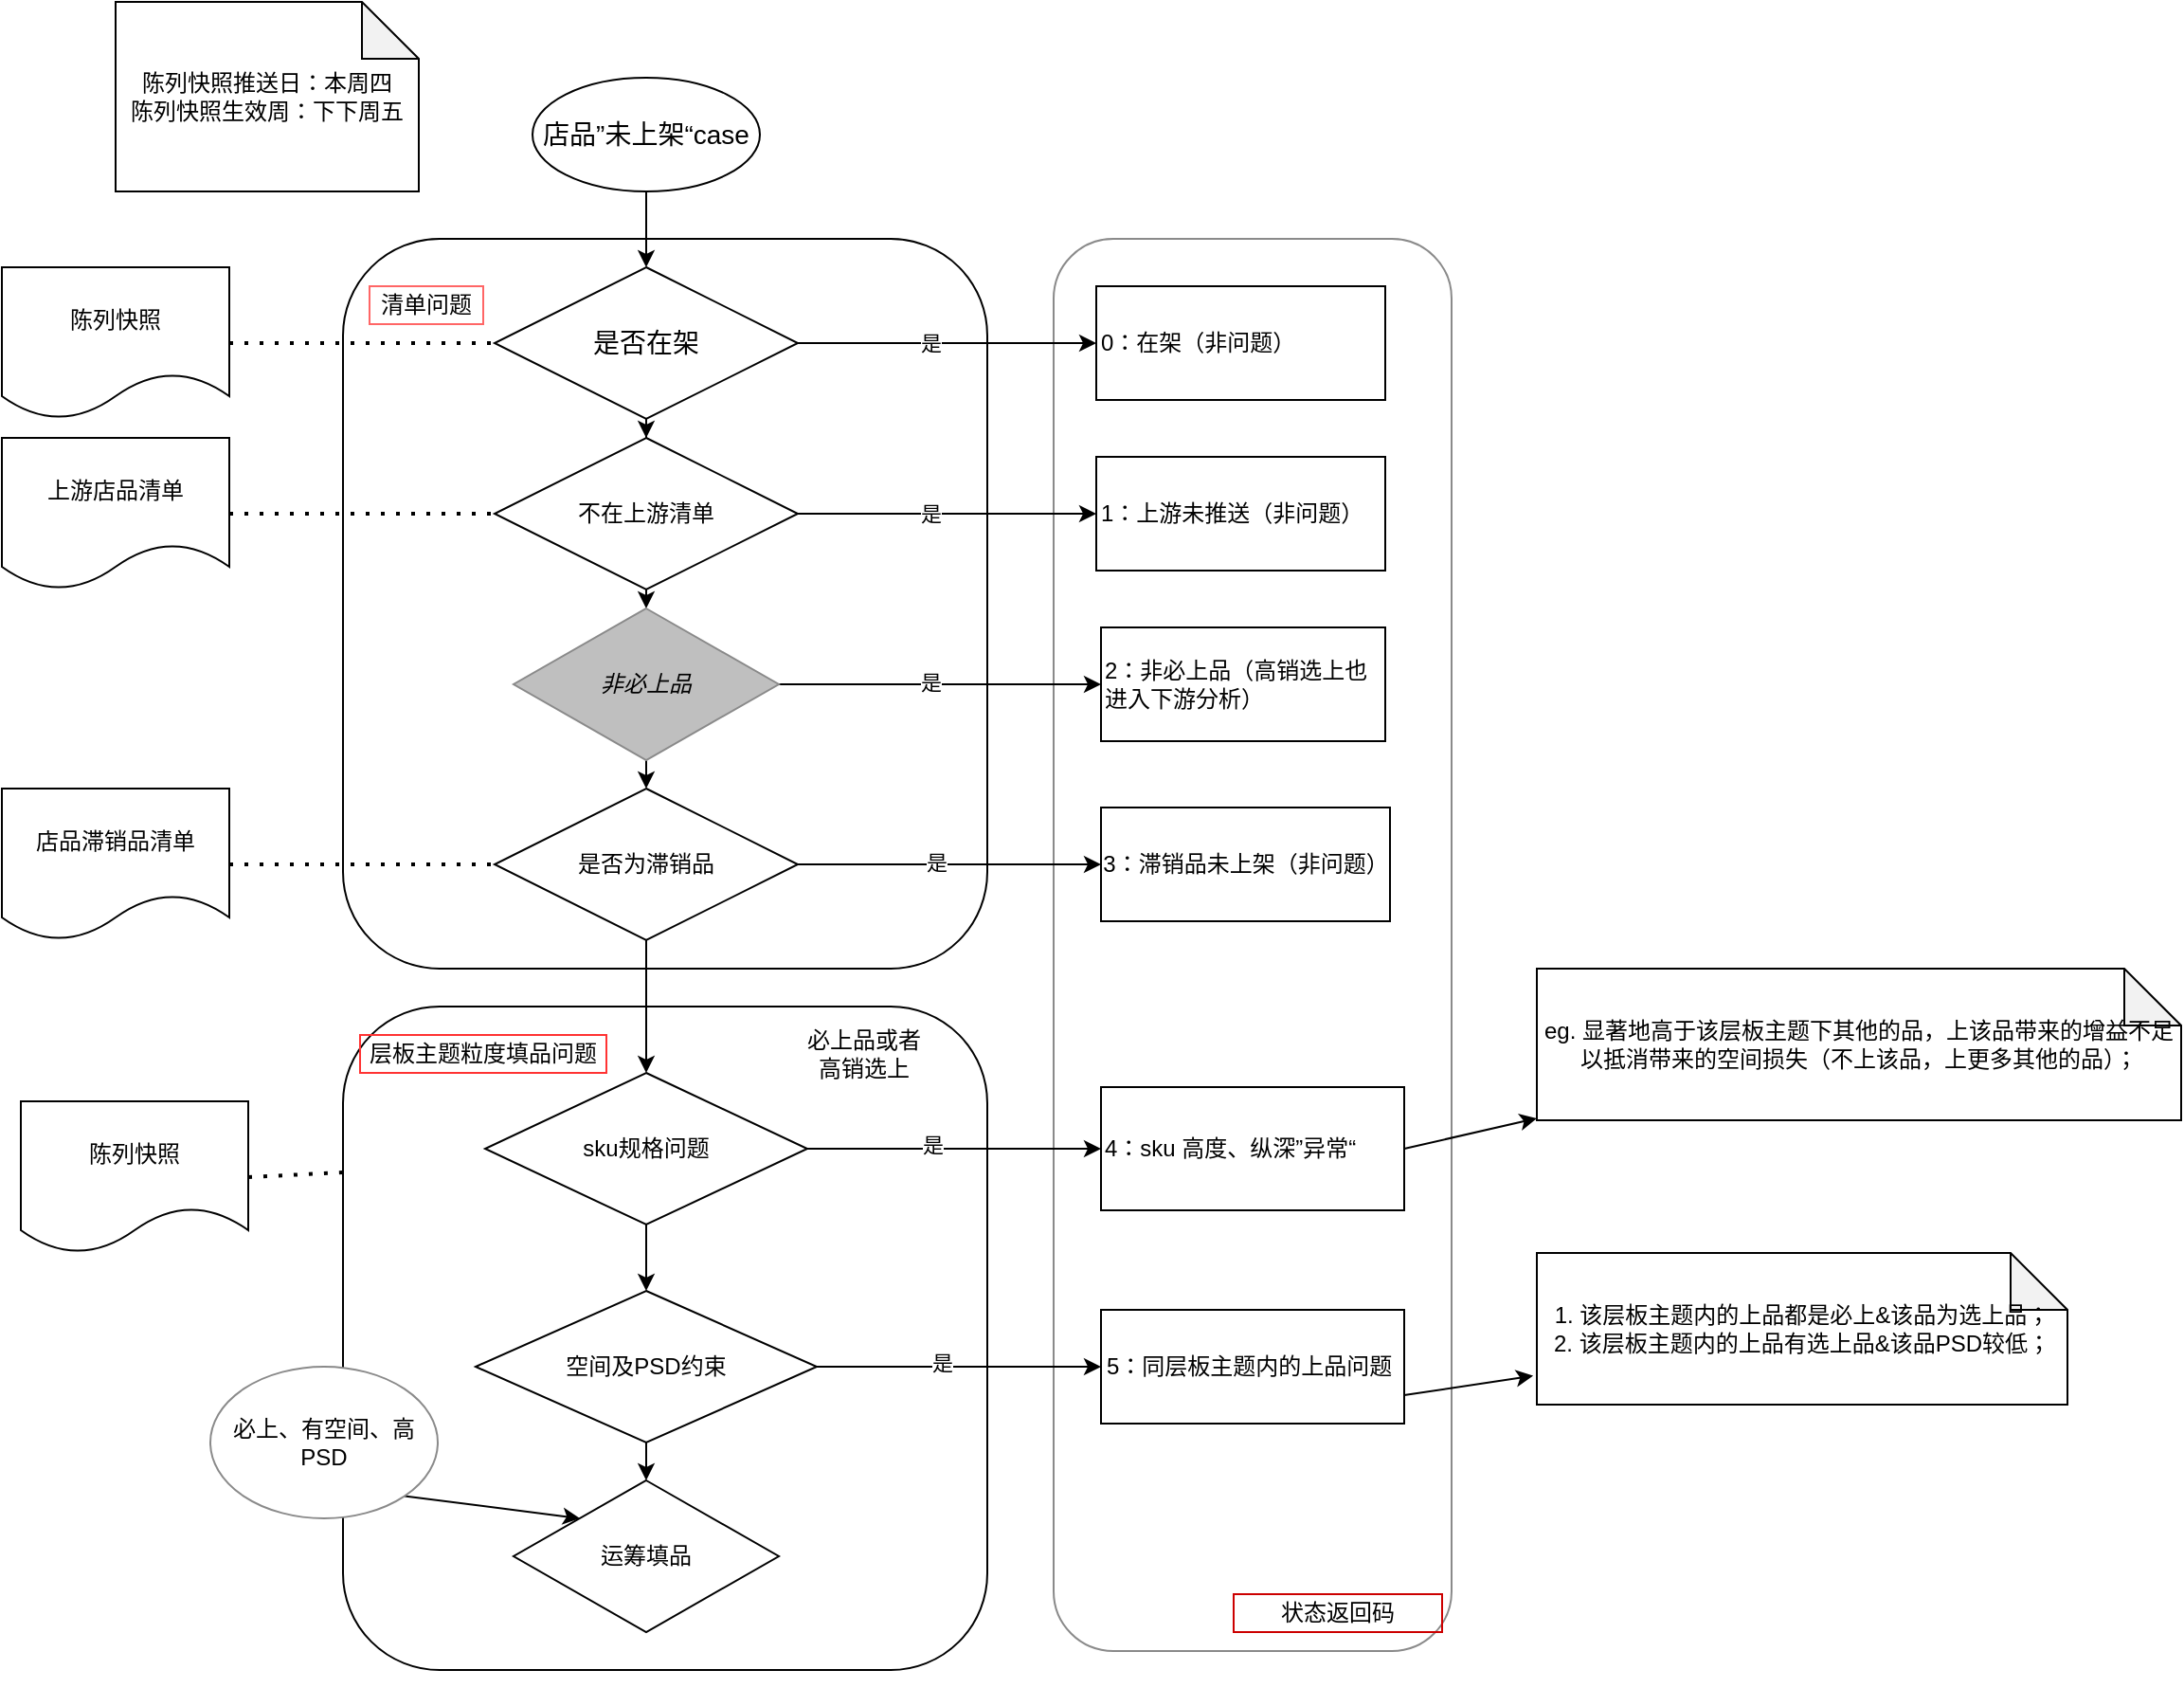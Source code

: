 <mxfile version="13.9.2" type="github"><diagram id="S_Vtg1tC3hXxcEHw8p99" name="Page-1"><mxGraphModel dx="1722" dy="943" grid="1" gridSize="10" guides="1" tooltips="1" connect="1" arrows="1" fold="1" page="1" pageScale="1" pageWidth="827" pageHeight="1169" math="0" shadow="0"><root><mxCell id="0"/><mxCell id="1" parent="0"/><mxCell id="GCCHpUo1PIDC4ZOt7AxQ-62" value="" style="rounded=1;whiteSpace=wrap;html=1;strokeColor=#8A8A8A;fillColor=#FFFFFF;" vertex="1" parent="1"><mxGeometry x="715" y="245" width="210" height="745" as="geometry"/></mxCell><mxCell id="GCCHpUo1PIDC4ZOt7AxQ-51" value="" style="rounded=1;whiteSpace=wrap;html=1;" vertex="1" parent="1"><mxGeometry x="340" y="245" width="340" height="385" as="geometry"/></mxCell><mxCell id="GCCHpUo1PIDC4ZOt7AxQ-43" value="" style="rounded=1;whiteSpace=wrap;html=1;" vertex="1" parent="1"><mxGeometry x="340" y="650" width="340" height="350" as="geometry"/></mxCell><mxCell id="GCCHpUo1PIDC4ZOt7AxQ-5" style="edgeStyle=orthogonalEdgeStyle;rounded=0;orthogonalLoop=1;jettySize=auto;html=1;exitX=0.5;exitY=1;exitDx=0;exitDy=0;" edge="1" parent="1" source="GCCHpUo1PIDC4ZOt7AxQ-3" target="GCCHpUo1PIDC4ZOt7AxQ-4"><mxGeometry relative="1" as="geometry"/></mxCell><mxCell id="GCCHpUo1PIDC4ZOt7AxQ-3" value="&lt;font style=&quot;font-size: 14px&quot;&gt;店品”未上架“case&lt;/font&gt;" style="ellipse;whiteSpace=wrap;html=1;" vertex="1" parent="1"><mxGeometry x="440" y="160" width="120" height="60" as="geometry"/></mxCell><mxCell id="GCCHpUo1PIDC4ZOt7AxQ-12" value="" style="edgeStyle=orthogonalEdgeStyle;rounded=0;orthogonalLoop=1;jettySize=auto;html=1;" edge="1" parent="1" source="GCCHpUo1PIDC4ZOt7AxQ-4" target="GCCHpUo1PIDC4ZOt7AxQ-11"><mxGeometry relative="1" as="geometry"/></mxCell><mxCell id="GCCHpUo1PIDC4ZOt7AxQ-14" value="" style="edgeStyle=orthogonalEdgeStyle;rounded=0;orthogonalLoop=1;jettySize=auto;html=1;" edge="1" parent="1" source="GCCHpUo1PIDC4ZOt7AxQ-4" target="GCCHpUo1PIDC4ZOt7AxQ-13"><mxGeometry relative="1" as="geometry"/></mxCell><mxCell id="GCCHpUo1PIDC4ZOt7AxQ-15" value="是" style="edgeLabel;html=1;align=center;verticalAlign=middle;resizable=0;points=[];" vertex="1" connectable="0" parent="GCCHpUo1PIDC4ZOt7AxQ-14"><mxGeometry x="-0.52" y="-3" relative="1" as="geometry"><mxPoint x="32" y="-3" as="offset"/></mxGeometry></mxCell><mxCell id="GCCHpUo1PIDC4ZOt7AxQ-4" value="&lt;font style=&quot;font-size: 14px&quot;&gt;是否在架&lt;/font&gt;" style="rhombus;whiteSpace=wrap;html=1;" vertex="1" parent="1"><mxGeometry x="420" y="260" width="160" height="80" as="geometry"/></mxCell><mxCell id="GCCHpUo1PIDC4ZOt7AxQ-7" value="陈列快照推送日：本周四&lt;br&gt;陈列快照生效周：下下周五" style="shape=note;whiteSpace=wrap;html=1;backgroundOutline=1;darkOpacity=0.05;" vertex="1" parent="1"><mxGeometry x="220" y="120" width="160" height="100" as="geometry"/></mxCell><mxCell id="GCCHpUo1PIDC4ZOt7AxQ-9" value="清单问题" style="text;html=1;strokeColor=#FF6666;fillColor=none;align=center;verticalAlign=middle;whiteSpace=wrap;rounded=0;" vertex="1" parent="1"><mxGeometry x="354" y="270" width="60" height="20" as="geometry"/></mxCell><mxCell id="GCCHpUo1PIDC4ZOt7AxQ-17" value="" style="edgeStyle=orthogonalEdgeStyle;rounded=0;orthogonalLoop=1;jettySize=auto;html=1;" edge="1" parent="1" source="GCCHpUo1PIDC4ZOt7AxQ-11" target="GCCHpUo1PIDC4ZOt7AxQ-16"><mxGeometry relative="1" as="geometry"/></mxCell><mxCell id="GCCHpUo1PIDC4ZOt7AxQ-18" value="是" style="edgeLabel;html=1;align=center;verticalAlign=middle;resizable=0;points=[];" vertex="1" connectable="0" parent="GCCHpUo1PIDC4ZOt7AxQ-17"><mxGeometry x="-0.183" y="3" relative="1" as="geometry"><mxPoint x="5" y="3" as="offset"/></mxGeometry></mxCell><mxCell id="GCCHpUo1PIDC4ZOt7AxQ-53" value="" style="edgeStyle=none;rounded=0;jumpStyle=gap;orthogonalLoop=1;jettySize=auto;html=1;" edge="1" parent="1" source="GCCHpUo1PIDC4ZOt7AxQ-11" target="GCCHpUo1PIDC4ZOt7AxQ-52"><mxGeometry relative="1" as="geometry"/></mxCell><mxCell id="GCCHpUo1PIDC4ZOt7AxQ-11" value="不在上游清单" style="rhombus;whiteSpace=wrap;html=1;" vertex="1" parent="1"><mxGeometry x="420" y="350" width="160" height="80" as="geometry"/></mxCell><mxCell id="GCCHpUo1PIDC4ZOt7AxQ-13" value="0：在架（非问题）" style="whiteSpace=wrap;html=1;align=left;" vertex="1" parent="1"><mxGeometry x="737.5" y="270" width="152.5" height="60" as="geometry"/></mxCell><mxCell id="GCCHpUo1PIDC4ZOt7AxQ-16" value="1：上游未推送（非问题）" style="whiteSpace=wrap;html=1;align=left;" vertex="1" parent="1"><mxGeometry x="737.5" y="360" width="152.5" height="60" as="geometry"/></mxCell><mxCell id="GCCHpUo1PIDC4ZOt7AxQ-22" value="" style="edgeStyle=orthogonalEdgeStyle;rounded=0;orthogonalLoop=1;jettySize=auto;html=1;" edge="1" parent="1" source="GCCHpUo1PIDC4ZOt7AxQ-19" target="GCCHpUo1PIDC4ZOt7AxQ-21"><mxGeometry relative="1" as="geometry"/></mxCell><mxCell id="GCCHpUo1PIDC4ZOt7AxQ-23" value="是" style="edgeLabel;html=1;align=center;verticalAlign=middle;resizable=0;points=[];" vertex="1" connectable="0" parent="GCCHpUo1PIDC4ZOt7AxQ-22"><mxGeometry x="-0.046" y="1" relative="1" as="geometry"><mxPoint x="-4" as="offset"/></mxGeometry></mxCell><mxCell id="GCCHpUo1PIDC4ZOt7AxQ-57" value="" style="edgeStyle=none;rounded=0;jumpStyle=gap;orthogonalLoop=1;jettySize=auto;html=1;" edge="1" parent="1" source="GCCHpUo1PIDC4ZOt7AxQ-19" target="GCCHpUo1PIDC4ZOt7AxQ-27"><mxGeometry relative="1" as="geometry"/></mxCell><mxCell id="GCCHpUo1PIDC4ZOt7AxQ-19" value="是否为滞销品" style="rhombus;whiteSpace=wrap;html=1;" vertex="1" parent="1"><mxGeometry x="420" y="535" width="160" height="80" as="geometry"/></mxCell><mxCell id="GCCHpUo1PIDC4ZOt7AxQ-21" value="3：滞销品未上架（非问题）" style="whiteSpace=wrap;html=1;" vertex="1" parent="1"><mxGeometry x="740" y="545" width="152.5" height="60" as="geometry"/></mxCell><mxCell id="GCCHpUo1PIDC4ZOt7AxQ-32" value="" style="edgeStyle=orthogonalEdgeStyle;rounded=0;orthogonalLoop=1;jettySize=auto;html=1;" edge="1" parent="1" source="GCCHpUo1PIDC4ZOt7AxQ-27" target="GCCHpUo1PIDC4ZOt7AxQ-31"><mxGeometry relative="1" as="geometry"/></mxCell><mxCell id="GCCHpUo1PIDC4ZOt7AxQ-34" value="" style="edgeStyle=orthogonalEdgeStyle;rounded=0;orthogonalLoop=1;jettySize=auto;html=1;" edge="1" parent="1" source="GCCHpUo1PIDC4ZOt7AxQ-27" target="GCCHpUo1PIDC4ZOt7AxQ-33"><mxGeometry relative="1" as="geometry"/></mxCell><mxCell id="GCCHpUo1PIDC4ZOt7AxQ-35" value="是" style="edgeLabel;html=1;align=center;verticalAlign=middle;resizable=0;points=[];" vertex="1" connectable="0" parent="GCCHpUo1PIDC4ZOt7AxQ-34"><mxGeometry x="-0.148" y="2" relative="1" as="geometry"><mxPoint as="offset"/></mxGeometry></mxCell><mxCell id="GCCHpUo1PIDC4ZOt7AxQ-27" value="sku规格问题" style="rhombus;whiteSpace=wrap;html=1;" vertex="1" parent="1"><mxGeometry x="415" y="685" width="170" height="80" as="geometry"/></mxCell><mxCell id="GCCHpUo1PIDC4ZOt7AxQ-30" value="层板主题粒度填品问题" style="text;html=1;strokeColor=#FF3333;fillColor=none;align=center;verticalAlign=middle;whiteSpace=wrap;rounded=0;" vertex="1" parent="1"><mxGeometry x="349" y="665" width="130" height="20" as="geometry"/></mxCell><mxCell id="GCCHpUo1PIDC4ZOt7AxQ-40" value="" style="edgeStyle=orthogonalEdgeStyle;rounded=0;orthogonalLoop=1;jettySize=auto;html=1;" edge="1" parent="1" source="GCCHpUo1PIDC4ZOt7AxQ-31" target="GCCHpUo1PIDC4ZOt7AxQ-39"><mxGeometry relative="1" as="geometry"/></mxCell><mxCell id="GCCHpUo1PIDC4ZOt7AxQ-41" value="是" style="edgeLabel;html=1;align=center;verticalAlign=middle;resizable=0;points=[];" vertex="1" connectable="0" parent="GCCHpUo1PIDC4ZOt7AxQ-40"><mxGeometry x="-0.127" y="2" relative="1" as="geometry"><mxPoint as="offset"/></mxGeometry></mxCell><mxCell id="GCCHpUo1PIDC4ZOt7AxQ-61" value="" style="edgeStyle=none;rounded=0;jumpStyle=gap;orthogonalLoop=1;jettySize=auto;html=1;" edge="1" parent="1" source="GCCHpUo1PIDC4ZOt7AxQ-31" target="GCCHpUo1PIDC4ZOt7AxQ-60"><mxGeometry relative="1" as="geometry"/></mxCell><mxCell id="GCCHpUo1PIDC4ZOt7AxQ-31" value="空间及PSD约束" style="rhombus;whiteSpace=wrap;html=1;" vertex="1" parent="1"><mxGeometry x="410" y="800" width="180" height="80" as="geometry"/></mxCell><mxCell id="GCCHpUo1PIDC4ZOt7AxQ-47" style="rounded=0;orthogonalLoop=1;jettySize=auto;html=1;exitX=1;exitY=0.5;exitDx=0;exitDy=0;jumpStyle=gap;" edge="1" parent="1" source="GCCHpUo1PIDC4ZOt7AxQ-33" target="GCCHpUo1PIDC4ZOt7AxQ-46"><mxGeometry relative="1" as="geometry"/></mxCell><mxCell id="GCCHpUo1PIDC4ZOt7AxQ-33" value="4：sku 高度、纵深”异常“" style="whiteSpace=wrap;html=1;align=left;" vertex="1" parent="1"><mxGeometry x="740" y="692.5" width="160" height="65" as="geometry"/></mxCell><mxCell id="GCCHpUo1PIDC4ZOt7AxQ-49" style="edgeStyle=none;rounded=0;jumpStyle=gap;orthogonalLoop=1;jettySize=auto;html=1;exitX=1;exitY=0.75;exitDx=0;exitDy=0;entryX=-0.007;entryY=0.81;entryDx=0;entryDy=0;entryPerimeter=0;" edge="1" parent="1" source="GCCHpUo1PIDC4ZOt7AxQ-39" target="GCCHpUo1PIDC4ZOt7AxQ-48"><mxGeometry relative="1" as="geometry"/></mxCell><mxCell id="GCCHpUo1PIDC4ZOt7AxQ-39" value="5：同层板主题内的上品问题&amp;nbsp;" style="whiteSpace=wrap;html=1;" vertex="1" parent="1"><mxGeometry x="740" y="810" width="160" height="60" as="geometry"/></mxCell><mxCell id="GCCHpUo1PIDC4ZOt7AxQ-44" style="edgeStyle=orthogonalEdgeStyle;rounded=0;orthogonalLoop=1;jettySize=auto;html=1;exitX=0.5;exitY=1;exitDx=0;exitDy=0;" edge="1" parent="1" source="GCCHpUo1PIDC4ZOt7AxQ-43" target="GCCHpUo1PIDC4ZOt7AxQ-43"><mxGeometry relative="1" as="geometry"/></mxCell><mxCell id="GCCHpUo1PIDC4ZOt7AxQ-46" value="eg. 显著地高于该层板主题下其他的品，上该品带来的增益不足以抵消带来的空间损失（不上该品，上更多其他的品）；" style="shape=note;whiteSpace=wrap;html=1;backgroundOutline=1;darkOpacity=0.05;" vertex="1" parent="1"><mxGeometry x="970" y="630" width="340" height="80" as="geometry"/></mxCell><mxCell id="GCCHpUo1PIDC4ZOt7AxQ-48" value="1. 该层板主题内的上品都是必上&amp;amp;该品为选上品；&lt;br&gt;2. 该层板主题内的上品有选上品&amp;amp;该品PSD较低；" style="shape=note;whiteSpace=wrap;html=1;backgroundOutline=1;darkOpacity=0.05;" vertex="1" parent="1"><mxGeometry x="970" y="780" width="280" height="80" as="geometry"/></mxCell><mxCell id="GCCHpUo1PIDC4ZOt7AxQ-54" value="" style="edgeStyle=none;rounded=0;jumpStyle=gap;orthogonalLoop=1;jettySize=auto;html=1;" edge="1" parent="1" source="GCCHpUo1PIDC4ZOt7AxQ-52" target="GCCHpUo1PIDC4ZOt7AxQ-19"><mxGeometry relative="1" as="geometry"/></mxCell><mxCell id="GCCHpUo1PIDC4ZOt7AxQ-56" value="" style="edgeStyle=none;rounded=0;jumpStyle=gap;orthogonalLoop=1;jettySize=auto;html=1;" edge="1" parent="1" source="GCCHpUo1PIDC4ZOt7AxQ-52" target="GCCHpUo1PIDC4ZOt7AxQ-55"><mxGeometry relative="1" as="geometry"/></mxCell><mxCell id="GCCHpUo1PIDC4ZOt7AxQ-58" value="是" style="edgeLabel;html=1;align=center;verticalAlign=middle;resizable=0;points=[];" vertex="1" connectable="0" parent="GCCHpUo1PIDC4ZOt7AxQ-56"><mxGeometry x="-0.065" y="1" relative="1" as="geometry"><mxPoint as="offset"/></mxGeometry></mxCell><mxCell id="GCCHpUo1PIDC4ZOt7AxQ-52" value="&lt;i&gt;非必上品&lt;/i&gt;" style="rhombus;whiteSpace=wrap;html=1;strokeColor=#8A8A8A;fillColor=#BFBFBF;" vertex="1" parent="1"><mxGeometry x="430" y="440" width="140" height="80" as="geometry"/></mxCell><mxCell id="GCCHpUo1PIDC4ZOt7AxQ-55" value="2：非必上品（高销选上也进入下游分析）" style="whiteSpace=wrap;html=1;align=left;" vertex="1" parent="1"><mxGeometry x="740" y="450" width="150" height="60" as="geometry"/></mxCell><mxCell id="GCCHpUo1PIDC4ZOt7AxQ-59" value="必上品或者高销选上" style="text;html=1;strokeColor=none;fillColor=none;align=center;verticalAlign=middle;whiteSpace=wrap;rounded=0;" vertex="1" parent="1"><mxGeometry x="580" y="665" width="70" height="20" as="geometry"/></mxCell><mxCell id="GCCHpUo1PIDC4ZOt7AxQ-60" value="运筹填品" style="rhombus;whiteSpace=wrap;html=1;" vertex="1" parent="1"><mxGeometry x="430" y="900" width="140" height="80" as="geometry"/></mxCell><mxCell id="GCCHpUo1PIDC4ZOt7AxQ-70" style="edgeStyle=none;rounded=0;jumpStyle=gap;orthogonalLoop=1;jettySize=auto;html=1;exitX=1;exitY=1;exitDx=0;exitDy=0;entryX=0;entryY=0;entryDx=0;entryDy=0;" edge="1" parent="1" source="GCCHpUo1PIDC4ZOt7AxQ-65" target="GCCHpUo1PIDC4ZOt7AxQ-60"><mxGeometry relative="1" as="geometry"/></mxCell><mxCell id="GCCHpUo1PIDC4ZOt7AxQ-65" value="必上、有空间、高PSD" style="ellipse;whiteSpace=wrap;html=1;strokeColor=#8A8A8A;fillColor=#FFFFFF;" vertex="1" parent="1"><mxGeometry x="270" y="840" width="120" height="80" as="geometry"/></mxCell><mxCell id="GCCHpUo1PIDC4ZOt7AxQ-71" value="状态返回码" style="text;html=1;strokeColor=#CC0000;fillColor=none;align=center;verticalAlign=middle;whiteSpace=wrap;rounded=0;" vertex="1" parent="1"><mxGeometry x="810" y="960" width="110" height="20" as="geometry"/></mxCell><mxCell id="GCCHpUo1PIDC4ZOt7AxQ-73" value="陈列快照" style="shape=document;whiteSpace=wrap;html=1;boundedLbl=1;strokeColor=#000000;fillColor=#FFFFFF;" vertex="1" parent="1"><mxGeometry x="160" y="260" width="120" height="80" as="geometry"/></mxCell><mxCell id="GCCHpUo1PIDC4ZOt7AxQ-74" value="上游店品清单" style="shape=document;whiteSpace=wrap;html=1;boundedLbl=1;strokeColor=#000000;fillColor=#FFFFFF;" vertex="1" parent="1"><mxGeometry x="160" y="350" width="120" height="80" as="geometry"/></mxCell><mxCell id="GCCHpUo1PIDC4ZOt7AxQ-75" value="店品滞销品清单" style="shape=document;whiteSpace=wrap;html=1;boundedLbl=1;strokeColor=#000000;fillColor=#FFFFFF;" vertex="1" parent="1"><mxGeometry x="160" y="535" width="120" height="80" as="geometry"/></mxCell><mxCell id="GCCHpUo1PIDC4ZOt7AxQ-76" value="陈列快照" style="shape=document;whiteSpace=wrap;html=1;boundedLbl=1;strokeColor=#000000;fillColor=#FFFFFF;" vertex="1" parent="1"><mxGeometry x="170" y="700" width="120" height="80" as="geometry"/></mxCell><mxCell id="GCCHpUo1PIDC4ZOt7AxQ-79" value="" style="endArrow=none;dashed=1;html=1;dashPattern=1 3;strokeWidth=2;entryX=0;entryY=0.5;entryDx=0;entryDy=0;exitX=1;exitY=0.5;exitDx=0;exitDy=0;" edge="1" parent="1" source="GCCHpUo1PIDC4ZOt7AxQ-73" target="GCCHpUo1PIDC4ZOt7AxQ-4"><mxGeometry width="50" height="50" relative="1" as="geometry"><mxPoint x="280" y="310" as="sourcePoint"/><mxPoint x="310" y="260" as="targetPoint"/></mxGeometry></mxCell><mxCell id="GCCHpUo1PIDC4ZOt7AxQ-81" value="" style="endArrow=none;dashed=1;html=1;dashPattern=1 3;strokeWidth=2;entryX=0;entryY=0.5;entryDx=0;entryDy=0;exitX=1;exitY=0.5;exitDx=0;exitDy=0;" edge="1" parent="1" source="GCCHpUo1PIDC4ZOt7AxQ-74" target="GCCHpUo1PIDC4ZOt7AxQ-11"><mxGeometry width="50" height="50" relative="1" as="geometry"><mxPoint x="280" y="430" as="sourcePoint"/><mxPoint x="330" y="380" as="targetPoint"/></mxGeometry></mxCell><mxCell id="GCCHpUo1PIDC4ZOt7AxQ-82" value="" style="endArrow=none;dashed=1;html=1;dashPattern=1 3;strokeWidth=2;entryX=0;entryY=0.5;entryDx=0;entryDy=0;exitX=1;exitY=0.5;exitDx=0;exitDy=0;" edge="1" parent="1" source="GCCHpUo1PIDC4ZOt7AxQ-75" target="GCCHpUo1PIDC4ZOt7AxQ-19"><mxGeometry width="50" height="50" relative="1" as="geometry"><mxPoint x="280" y="560" as="sourcePoint"/><mxPoint x="330" y="510" as="targetPoint"/></mxGeometry></mxCell><mxCell id="GCCHpUo1PIDC4ZOt7AxQ-83" value="" style="endArrow=none;dashed=1;html=1;dashPattern=1 3;strokeWidth=2;entryX=0;entryY=0.25;entryDx=0;entryDy=0;exitX=1;exitY=0.5;exitDx=0;exitDy=0;" edge="1" parent="1" source="GCCHpUo1PIDC4ZOt7AxQ-76" target="GCCHpUo1PIDC4ZOt7AxQ-43"><mxGeometry width="50" height="50" relative="1" as="geometry"><mxPoint x="280" y="780" as="sourcePoint"/><mxPoint x="330" y="730" as="targetPoint"/></mxGeometry></mxCell></root></mxGraphModel></diagram></mxfile>